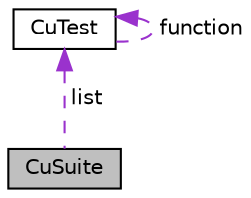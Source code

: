 digraph "CuSuite"
{
  edge [fontname="Helvetica",fontsize="10",labelfontname="Helvetica",labelfontsize="10"];
  node [fontname="Helvetica",fontsize="10",shape=record];
  Node1 [label="CuSuite",height=0.2,width=0.4,color="black", fillcolor="grey75", style="filled", fontcolor="black"];
  Node2 -> Node1 [dir="back",color="darkorchid3",fontsize="10",style="dashed",label=" list" ];
  Node2 [label="CuTest",height=0.2,width=0.4,color="black", fillcolor="white", style="filled",URL="$structCuTest.html"];
  Node2 -> Node2 [dir="back",color="darkorchid3",fontsize="10",style="dashed",label=" function" ];
}
